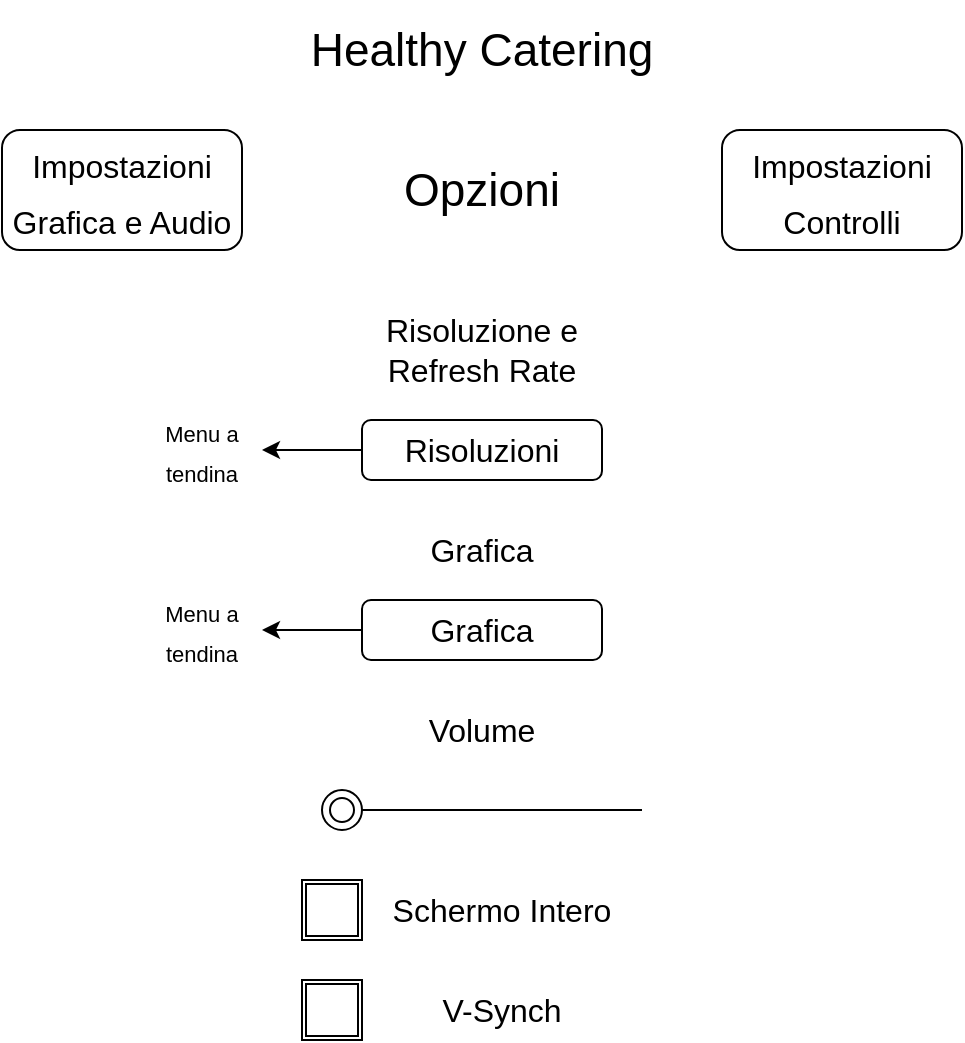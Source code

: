 <mxfile version="17.5.0" type="device"><diagram id="u2xqNWCcZT6Zx0NnnoJK" name="Page-1"><mxGraphModel dx="462" dy="701" grid="1" gridSize="10" guides="1" tooltips="1" connect="1" arrows="1" fold="1" page="1" pageScale="1" pageWidth="827" pageHeight="1169" math="0" shadow="0"><root><mxCell id="0"/><mxCell id="1" parent="0"/><mxCell id="-qWk9D2lYr1B211Cd-G_-7" value="&lt;font style=&quot;font-size: 23px&quot;&gt;Healthy Catering&lt;/font&gt;" style="text;html=1;strokeColor=none;fillColor=none;align=center;verticalAlign=middle;whiteSpace=wrap;rounded=0;" vertex="1" parent="1"><mxGeometry x="110" y="40" width="300" height="50" as="geometry"/></mxCell><mxCell id="-qWk9D2lYr1B211Cd-G_-8" value="Opzioni" style="text;html=1;strokeColor=none;fillColor=none;align=center;verticalAlign=middle;whiteSpace=wrap;rounded=0;fontSize=23;" vertex="1" parent="1"><mxGeometry x="210" y="120" width="100" height="30" as="geometry"/></mxCell><mxCell id="-qWk9D2lYr1B211Cd-G_-10" value="&lt;font style=&quot;font-size: 16px&quot;&gt;Impostazioni Grafica e Audio&lt;/font&gt;" style="rounded=1;whiteSpace=wrap;html=1;fontSize=23;" vertex="1" parent="1"><mxGeometry x="20" y="105" width="120" height="60" as="geometry"/></mxCell><mxCell id="-qWk9D2lYr1B211Cd-G_-11" value="&lt;font style=&quot;font-size: 16px&quot;&gt;Impostazioni Controlli&lt;/font&gt;" style="rounded=1;whiteSpace=wrap;html=1;fontSize=23;" vertex="1" parent="1"><mxGeometry x="380" y="105" width="120" height="60" as="geometry"/></mxCell><mxCell id="-qWk9D2lYr1B211Cd-G_-12" value="Risoluzione e Refresh Rate" style="text;html=1;strokeColor=none;fillColor=none;align=center;verticalAlign=middle;whiteSpace=wrap;rounded=0;fontSize=16;" vertex="1" parent="1"><mxGeometry x="200" y="200" width="120" height="30" as="geometry"/></mxCell><mxCell id="-qWk9D2lYr1B211Cd-G_-13" value="Risoluzioni" style="rounded=1;whiteSpace=wrap;html=1;fontSize=16;" vertex="1" parent="1"><mxGeometry x="200" y="250" width="120" height="30" as="geometry"/></mxCell><mxCell id="-qWk9D2lYr1B211Cd-G_-14" value="Grafica" style="text;html=1;strokeColor=none;fillColor=none;align=center;verticalAlign=middle;whiteSpace=wrap;rounded=0;fontSize=16;" vertex="1" parent="1"><mxGeometry x="200" y="300" width="120" height="30" as="geometry"/></mxCell><mxCell id="-qWk9D2lYr1B211Cd-G_-15" value="Grafica" style="rounded=1;whiteSpace=wrap;html=1;fontSize=16;" vertex="1" parent="1"><mxGeometry x="200" y="340" width="120" height="30" as="geometry"/></mxCell><mxCell id="-qWk9D2lYr1B211Cd-G_-16" value="Volume" style="text;html=1;strokeColor=none;fillColor=none;align=center;verticalAlign=middle;whiteSpace=wrap;rounded=0;fontSize=16;" vertex="1" parent="1"><mxGeometry x="200" y="390" width="120" height="30" as="geometry"/></mxCell><mxCell id="-qWk9D2lYr1B211Cd-G_-18" value="" style="line;strokeWidth=1;rotatable=0;dashed=0;labelPosition=right;align=left;verticalAlign=middle;spacingTop=0;spacingLeft=6;points=[];portConstraint=eastwest;fontSize=16;" vertex="1" parent="1"><mxGeometry x="190" y="440" width="150" height="10" as="geometry"/></mxCell><mxCell id="-qWk9D2lYr1B211Cd-G_-19" value="" style="ellipse;shape=doubleEllipse;whiteSpace=wrap;html=1;fontSize=16;" vertex="1" parent="1"><mxGeometry x="180" y="435" width="20" height="20" as="geometry"/></mxCell><mxCell id="-qWk9D2lYr1B211Cd-G_-20" value="" style="shape=ext;double=1;whiteSpace=wrap;html=1;aspect=fixed;fontSize=16;" vertex="1" parent="1"><mxGeometry x="170" y="480" width="30" height="30" as="geometry"/></mxCell><mxCell id="-qWk9D2lYr1B211Cd-G_-21" value="Schermo Intero" style="text;html=1;strokeColor=none;fillColor=none;align=center;verticalAlign=middle;whiteSpace=wrap;rounded=0;fontSize=16;" vertex="1" parent="1"><mxGeometry x="210" y="480" width="120" height="30" as="geometry"/></mxCell><mxCell id="-qWk9D2lYr1B211Cd-G_-22" value="" style="shape=ext;double=1;whiteSpace=wrap;html=1;aspect=fixed;fontSize=16;" vertex="1" parent="1"><mxGeometry x="170" y="530" width="30" height="30" as="geometry"/></mxCell><mxCell id="-qWk9D2lYr1B211Cd-G_-23" value="V-Synch" style="text;html=1;strokeColor=none;fillColor=none;align=center;verticalAlign=middle;whiteSpace=wrap;rounded=0;fontSize=16;" vertex="1" parent="1"><mxGeometry x="210" y="530" width="120" height="30" as="geometry"/></mxCell><mxCell id="-qWk9D2lYr1B211Cd-G_-24" value="" style="endArrow=classic;html=1;rounded=0;fontSize=16;exitX=0;exitY=0.5;exitDx=0;exitDy=0;" edge="1" parent="1" source="-qWk9D2lYr1B211Cd-G_-13" target="-qWk9D2lYr1B211Cd-G_-25"><mxGeometry width="50" height="50" relative="1" as="geometry"><mxPoint x="250" y="340" as="sourcePoint"/><mxPoint x="140" y="265" as="targetPoint"/></mxGeometry></mxCell><mxCell id="-qWk9D2lYr1B211Cd-G_-25" value="&lt;font style=&quot;font-size: 11px&quot;&gt;Menu a tendina&lt;/font&gt;" style="text;html=1;strokeColor=none;fillColor=none;align=center;verticalAlign=middle;whiteSpace=wrap;rounded=0;fontSize=16;" vertex="1" parent="1"><mxGeometry x="90" y="250" width="60" height="30" as="geometry"/></mxCell><mxCell id="-qWk9D2lYr1B211Cd-G_-26" value="&lt;font style=&quot;font-size: 11px&quot;&gt;Menu a tendina&lt;/font&gt;" style="text;html=1;strokeColor=none;fillColor=none;align=center;verticalAlign=middle;whiteSpace=wrap;rounded=0;fontSize=16;" vertex="1" parent="1"><mxGeometry x="90" y="340" width="60" height="30" as="geometry"/></mxCell><mxCell id="-qWk9D2lYr1B211Cd-G_-27" value="" style="endArrow=classic;html=1;rounded=0;fontSize=11;exitX=0;exitY=0.5;exitDx=0;exitDy=0;entryX=1;entryY=0.5;entryDx=0;entryDy=0;" edge="1" parent="1" source="-qWk9D2lYr1B211Cd-G_-15" target="-qWk9D2lYr1B211Cd-G_-26"><mxGeometry width="50" height="50" relative="1" as="geometry"><mxPoint x="140" y="330" as="sourcePoint"/><mxPoint x="190" y="280" as="targetPoint"/></mxGeometry></mxCell></root></mxGraphModel></diagram></mxfile>